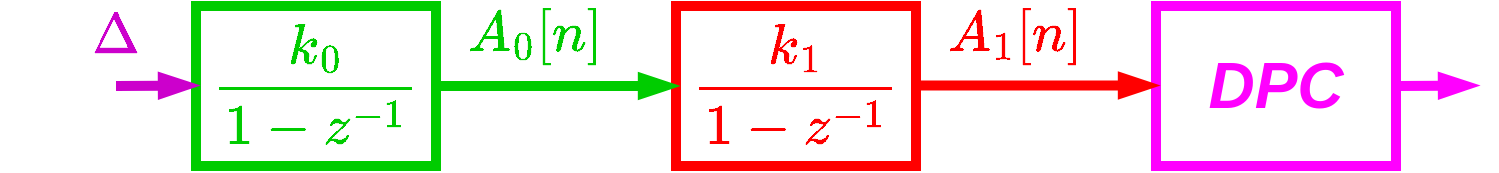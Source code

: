 <mxfile version="28.1.2">
  <diagram id="aL0MqFrMYkEeLgzsZ48K" name="Page-1">
    <mxGraphModel dx="1388" dy="830" grid="1" gridSize="10" guides="1" tooltips="1" connect="1" arrows="1" fold="1" page="1" pageScale="1" pageWidth="850" pageHeight="1100" math="1" shadow="0">
      <root>
        <mxCell id="0" />
        <mxCell id="1" parent="0" />
        <mxCell id="yOBIwnIcyAWZE2Mft_An-1" value="" style="rounded=0;whiteSpace=wrap;html=1;fillColor=none;strokeWidth=5;strokeColor=#00CC00;" vertex="1" parent="1">
          <mxGeometry x="80" y="240" width="120" height="80" as="geometry" />
        </mxCell>
        <mxCell id="yOBIwnIcyAWZE2Mft_An-2" value="" style="rounded=0;whiteSpace=wrap;html=1;fillColor=none;strokeWidth=5;strokeColor=#FF0000;" vertex="1" parent="1">
          <mxGeometry x="320" y="240" width="120" height="80" as="geometry" />
        </mxCell>
        <mxCell id="yOBIwnIcyAWZE2Mft_An-3" value="" style="rounded=0;whiteSpace=wrap;html=1;fillColor=none;strokeWidth=5;strokeColor=#FF00FF;" vertex="1" parent="1">
          <mxGeometry x="560" y="240" width="120" height="80" as="geometry" />
        </mxCell>
        <mxCell id="yOBIwnIcyAWZE2Mft_An-4" value="" style="endArrow=blockThin;html=1;rounded=0;entryX=0;entryY=0.5;entryDx=0;entryDy=0;strokeWidth=5;endFill=1;strokeColor=#00CC00;" edge="1" parent="1" target="yOBIwnIcyAWZE2Mft_An-2">
          <mxGeometry width="50" height="50" relative="1" as="geometry">
            <mxPoint x="200" y="280" as="sourcePoint" />
            <mxPoint x="250" y="230" as="targetPoint" />
          </mxGeometry>
        </mxCell>
        <mxCell id="yOBIwnIcyAWZE2Mft_An-5" value="" style="endArrow=blockThin;html=1;rounded=0;entryX=0;entryY=0.5;entryDx=0;entryDy=0;strokeWidth=5;endFill=1;strokeColor=#FF0000;" edge="1" parent="1">
          <mxGeometry width="50" height="50" relative="1" as="geometry">
            <mxPoint x="440" y="279.76" as="sourcePoint" />
            <mxPoint x="560" y="279.76" as="targetPoint" />
          </mxGeometry>
        </mxCell>
        <mxCell id="yOBIwnIcyAWZE2Mft_An-6" value="&lt;font style=&quot;color: rgb(0, 204, 0); font-size: 24px;&quot;&gt;$$\frac{k_0}{1-z^{-1}}$$&lt;/font&gt;" style="text;html=1;align=center;verticalAlign=middle;whiteSpace=wrap;rounded=0;" vertex="1" parent="1">
          <mxGeometry x="110" y="265" width="60" height="30" as="geometry" />
        </mxCell>
        <mxCell id="yOBIwnIcyAWZE2Mft_An-7" value="&lt;font style=&quot;color: rgb(255, 0, 0); font-size: 24px;&quot;&gt;&lt;b style=&quot;&quot;&gt;$$\frac{k_1}{1-z^{-1}}$$&lt;/b&gt;&lt;/font&gt;" style="text;html=1;align=center;verticalAlign=middle;whiteSpace=wrap;rounded=0;" vertex="1" parent="1">
          <mxGeometry x="350" y="265" width="60" height="30" as="geometry" />
        </mxCell>
        <mxCell id="yOBIwnIcyAWZE2Mft_An-8" value="&lt;font style=&quot;font-size: 32px; color: rgb(255, 0, 255);&quot;&gt;&lt;b style=&quot;&quot;&gt;&lt;i style=&quot;&quot;&gt;DPC&lt;/i&gt;&lt;/b&gt;&lt;/font&gt;" style="text;html=1;align=center;verticalAlign=middle;whiteSpace=wrap;rounded=0;" vertex="1" parent="1">
          <mxGeometry x="590" y="265" width="60" height="30" as="geometry" />
        </mxCell>
        <mxCell id="yOBIwnIcyAWZE2Mft_An-9" value="" style="endArrow=blockThin;html=1;rounded=0;entryX=0;entryY=0.5;entryDx=0;entryDy=0;strokeWidth=5;endFill=1;strokeColor=#CC00CC;" edge="1" parent="1">
          <mxGeometry width="50" height="50" relative="1" as="geometry">
            <mxPoint x="40" y="280" as="sourcePoint" />
            <mxPoint x="80" y="279.76" as="targetPoint" />
          </mxGeometry>
        </mxCell>
        <mxCell id="yOBIwnIcyAWZE2Mft_An-10" value="" style="endArrow=blockThin;html=1;rounded=0;entryX=0;entryY=0.5;entryDx=0;entryDy=0;strokeWidth=5;endFill=1;strokeColor=#FF00FF;" edge="1" parent="1">
          <mxGeometry width="50" height="50" relative="1" as="geometry">
            <mxPoint x="680" y="280" as="sourcePoint" />
            <mxPoint x="720" y="279.76" as="targetPoint" />
          </mxGeometry>
        </mxCell>
        <mxCell id="yOBIwnIcyAWZE2Mft_An-11" value="&lt;font style=&quot;font-size: 24px; color: rgb(204, 0, 204);&quot;&gt;$$\Delta$$&lt;/font&gt;" style="text;html=1;align=center;verticalAlign=middle;whiteSpace=wrap;rounded=0;" vertex="1" parent="1">
          <mxGeometry x="10" y="240" width="60" height="30" as="geometry" />
        </mxCell>
        <mxCell id="yOBIwnIcyAWZE2Mft_An-12" value="&lt;font style=&quot;font-size: 24px; color: rgb(0, 204, 0);&quot;&gt;$$A_0[n]$$&lt;/font&gt;" style="text;html=1;align=center;verticalAlign=middle;whiteSpace=wrap;rounded=0;" vertex="1" parent="1">
          <mxGeometry x="220" y="240" width="60" height="30" as="geometry" />
        </mxCell>
        <mxCell id="yOBIwnIcyAWZE2Mft_An-13" value="&lt;font style=&quot;font-size: 24px; color: rgb(255, 0, 0);&quot;&gt;$$A_1[n]$$&lt;/font&gt;" style="text;html=1;align=center;verticalAlign=middle;whiteSpace=wrap;rounded=0;" vertex="1" parent="1">
          <mxGeometry x="460" y="240" width="60" height="30" as="geometry" />
        </mxCell>
      </root>
    </mxGraphModel>
  </diagram>
</mxfile>
